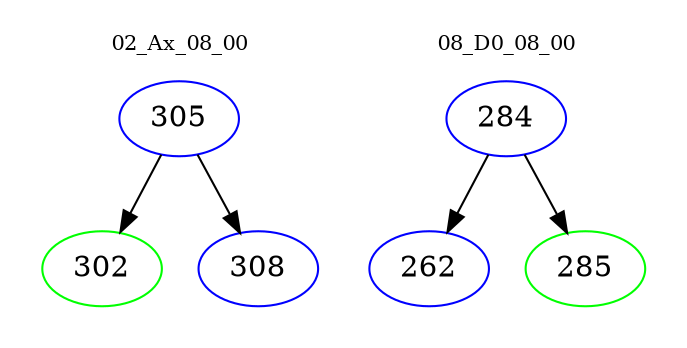 digraph{
subgraph cluster_0 {
color = white
label = "02_Ax_08_00";
fontsize=10;
T0_305 [label="305", color="blue"]
T0_305 -> T0_302 [color="black"]
T0_302 [label="302", color="green"]
T0_305 -> T0_308 [color="black"]
T0_308 [label="308", color="blue"]
}
subgraph cluster_1 {
color = white
label = "08_D0_08_00";
fontsize=10;
T1_284 [label="284", color="blue"]
T1_284 -> T1_262 [color="black"]
T1_262 [label="262", color="blue"]
T1_284 -> T1_285 [color="black"]
T1_285 [label="285", color="green"]
}
}
